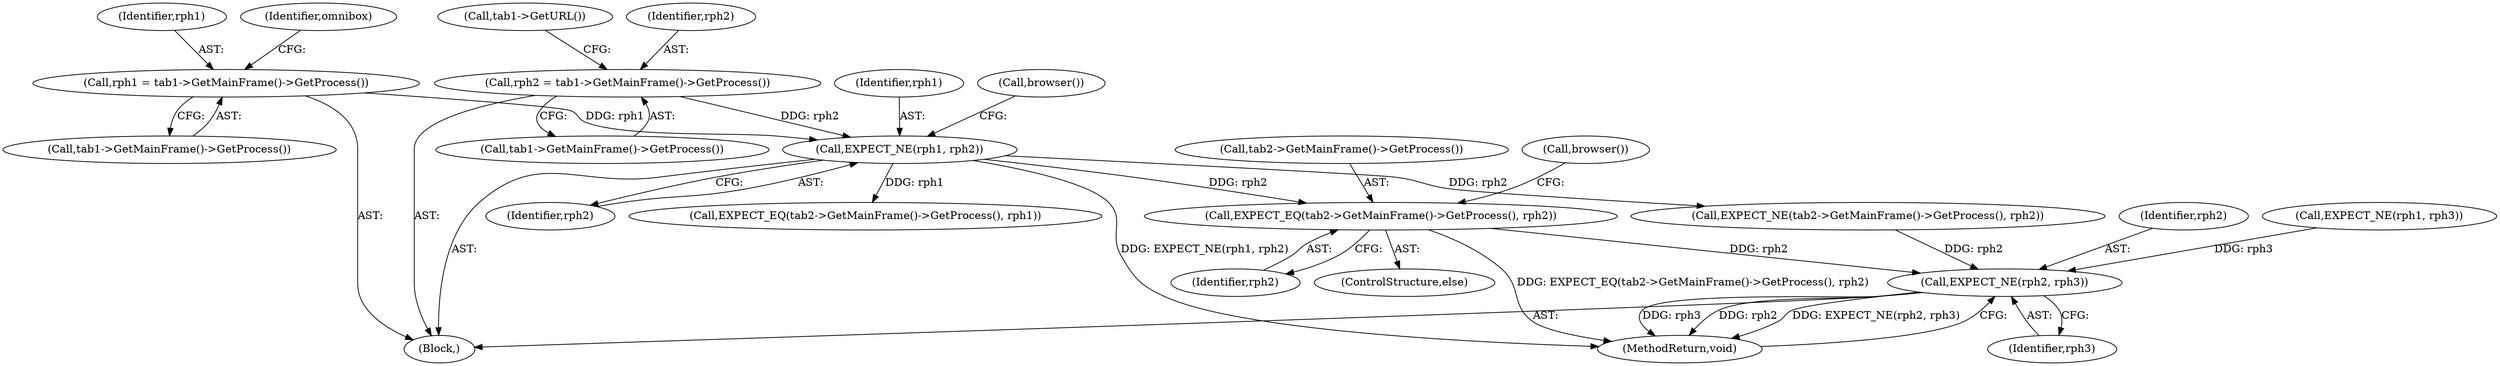 digraph "0_Chrome_1f5ad409dbf5334523931df37598ea49e9849c87@pointer" {
"1000222" [label="(Call,EXPECT_EQ(tab2->GetMainFrame()->GetProcess(), rph2))"];
"1000186" [label="(Call,EXPECT_NE(rph1, rph2))"];
"1000149" [label="(Call,rph1 = tab1->GetMainFrame()->GetProcess())"];
"1000177" [label="(Call,rph2 = tab1->GetMainFrame()->GetProcess())"];
"1000283" [label="(Call,EXPECT_NE(rph2, rph3))"];
"1000187" [label="(Identifier,rph1)"];
"1000249" [label="(Call,EXPECT_EQ(tab2->GetMainFrame()->GetProcess(), rph1))"];
"1000283" [label="(Call,EXPECT_NE(rph2, rph3))"];
"1000192" [label="(Call,browser())"];
"1000286" [label="(MethodReturn,void)"];
"1000186" [label="(Call,EXPECT_NE(rph1, rph2))"];
"1000224" [label="(Identifier,rph2)"];
"1000285" [label="(Identifier,rph3)"];
"1000222" [label="(Call,EXPECT_EQ(tab2->GetMainFrame()->GetProcess(), rph2))"];
"1000221" [label="(ControlStructure,else)"];
"1000150" [label="(Identifier,rph1)"];
"1000284" [label="(Identifier,rph2)"];
"1000218" [label="(Call,EXPECT_NE(tab2->GetMainFrame()->GetProcess(), rph2))"];
"1000177" [label="(Call,rph2 = tab1->GetMainFrame()->GetProcess())"];
"1000181" [label="(Call,tab1->GetURL())"];
"1000178" [label="(Identifier,rph2)"];
"1000223" [label="(Call,tab2->GetMainFrame()->GetProcess())"];
"1000188" [label="(Identifier,rph2)"];
"1000153" [label="(Identifier,omnibox)"];
"1000101" [label="(Block,)"];
"1000149" [label="(Call,rph1 = tab1->GetMainFrame()->GetProcess())"];
"1000151" [label="(Call,tab1->GetMainFrame()->GetProcess())"];
"1000179" [label="(Call,tab1->GetMainFrame()->GetProcess())"];
"1000280" [label="(Call,EXPECT_NE(rph1, rph3))"];
"1000228" [label="(Call,browser())"];
"1000222" -> "1000221"  [label="AST: "];
"1000222" -> "1000224"  [label="CFG: "];
"1000223" -> "1000222"  [label="AST: "];
"1000224" -> "1000222"  [label="AST: "];
"1000228" -> "1000222"  [label="CFG: "];
"1000222" -> "1000286"  [label="DDG: EXPECT_EQ(tab2->GetMainFrame()->GetProcess(), rph2)"];
"1000186" -> "1000222"  [label="DDG: rph2"];
"1000222" -> "1000283"  [label="DDG: rph2"];
"1000186" -> "1000101"  [label="AST: "];
"1000186" -> "1000188"  [label="CFG: "];
"1000187" -> "1000186"  [label="AST: "];
"1000188" -> "1000186"  [label="AST: "];
"1000192" -> "1000186"  [label="CFG: "];
"1000186" -> "1000286"  [label="DDG: EXPECT_NE(rph1, rph2)"];
"1000149" -> "1000186"  [label="DDG: rph1"];
"1000177" -> "1000186"  [label="DDG: rph2"];
"1000186" -> "1000218"  [label="DDG: rph2"];
"1000186" -> "1000249"  [label="DDG: rph1"];
"1000149" -> "1000101"  [label="AST: "];
"1000149" -> "1000151"  [label="CFG: "];
"1000150" -> "1000149"  [label="AST: "];
"1000151" -> "1000149"  [label="AST: "];
"1000153" -> "1000149"  [label="CFG: "];
"1000177" -> "1000101"  [label="AST: "];
"1000177" -> "1000179"  [label="CFG: "];
"1000178" -> "1000177"  [label="AST: "];
"1000179" -> "1000177"  [label="AST: "];
"1000181" -> "1000177"  [label="CFG: "];
"1000283" -> "1000101"  [label="AST: "];
"1000283" -> "1000285"  [label="CFG: "];
"1000284" -> "1000283"  [label="AST: "];
"1000285" -> "1000283"  [label="AST: "];
"1000286" -> "1000283"  [label="CFG: "];
"1000283" -> "1000286"  [label="DDG: rph3"];
"1000283" -> "1000286"  [label="DDG: rph2"];
"1000283" -> "1000286"  [label="DDG: EXPECT_NE(rph2, rph3)"];
"1000218" -> "1000283"  [label="DDG: rph2"];
"1000280" -> "1000283"  [label="DDG: rph3"];
}
